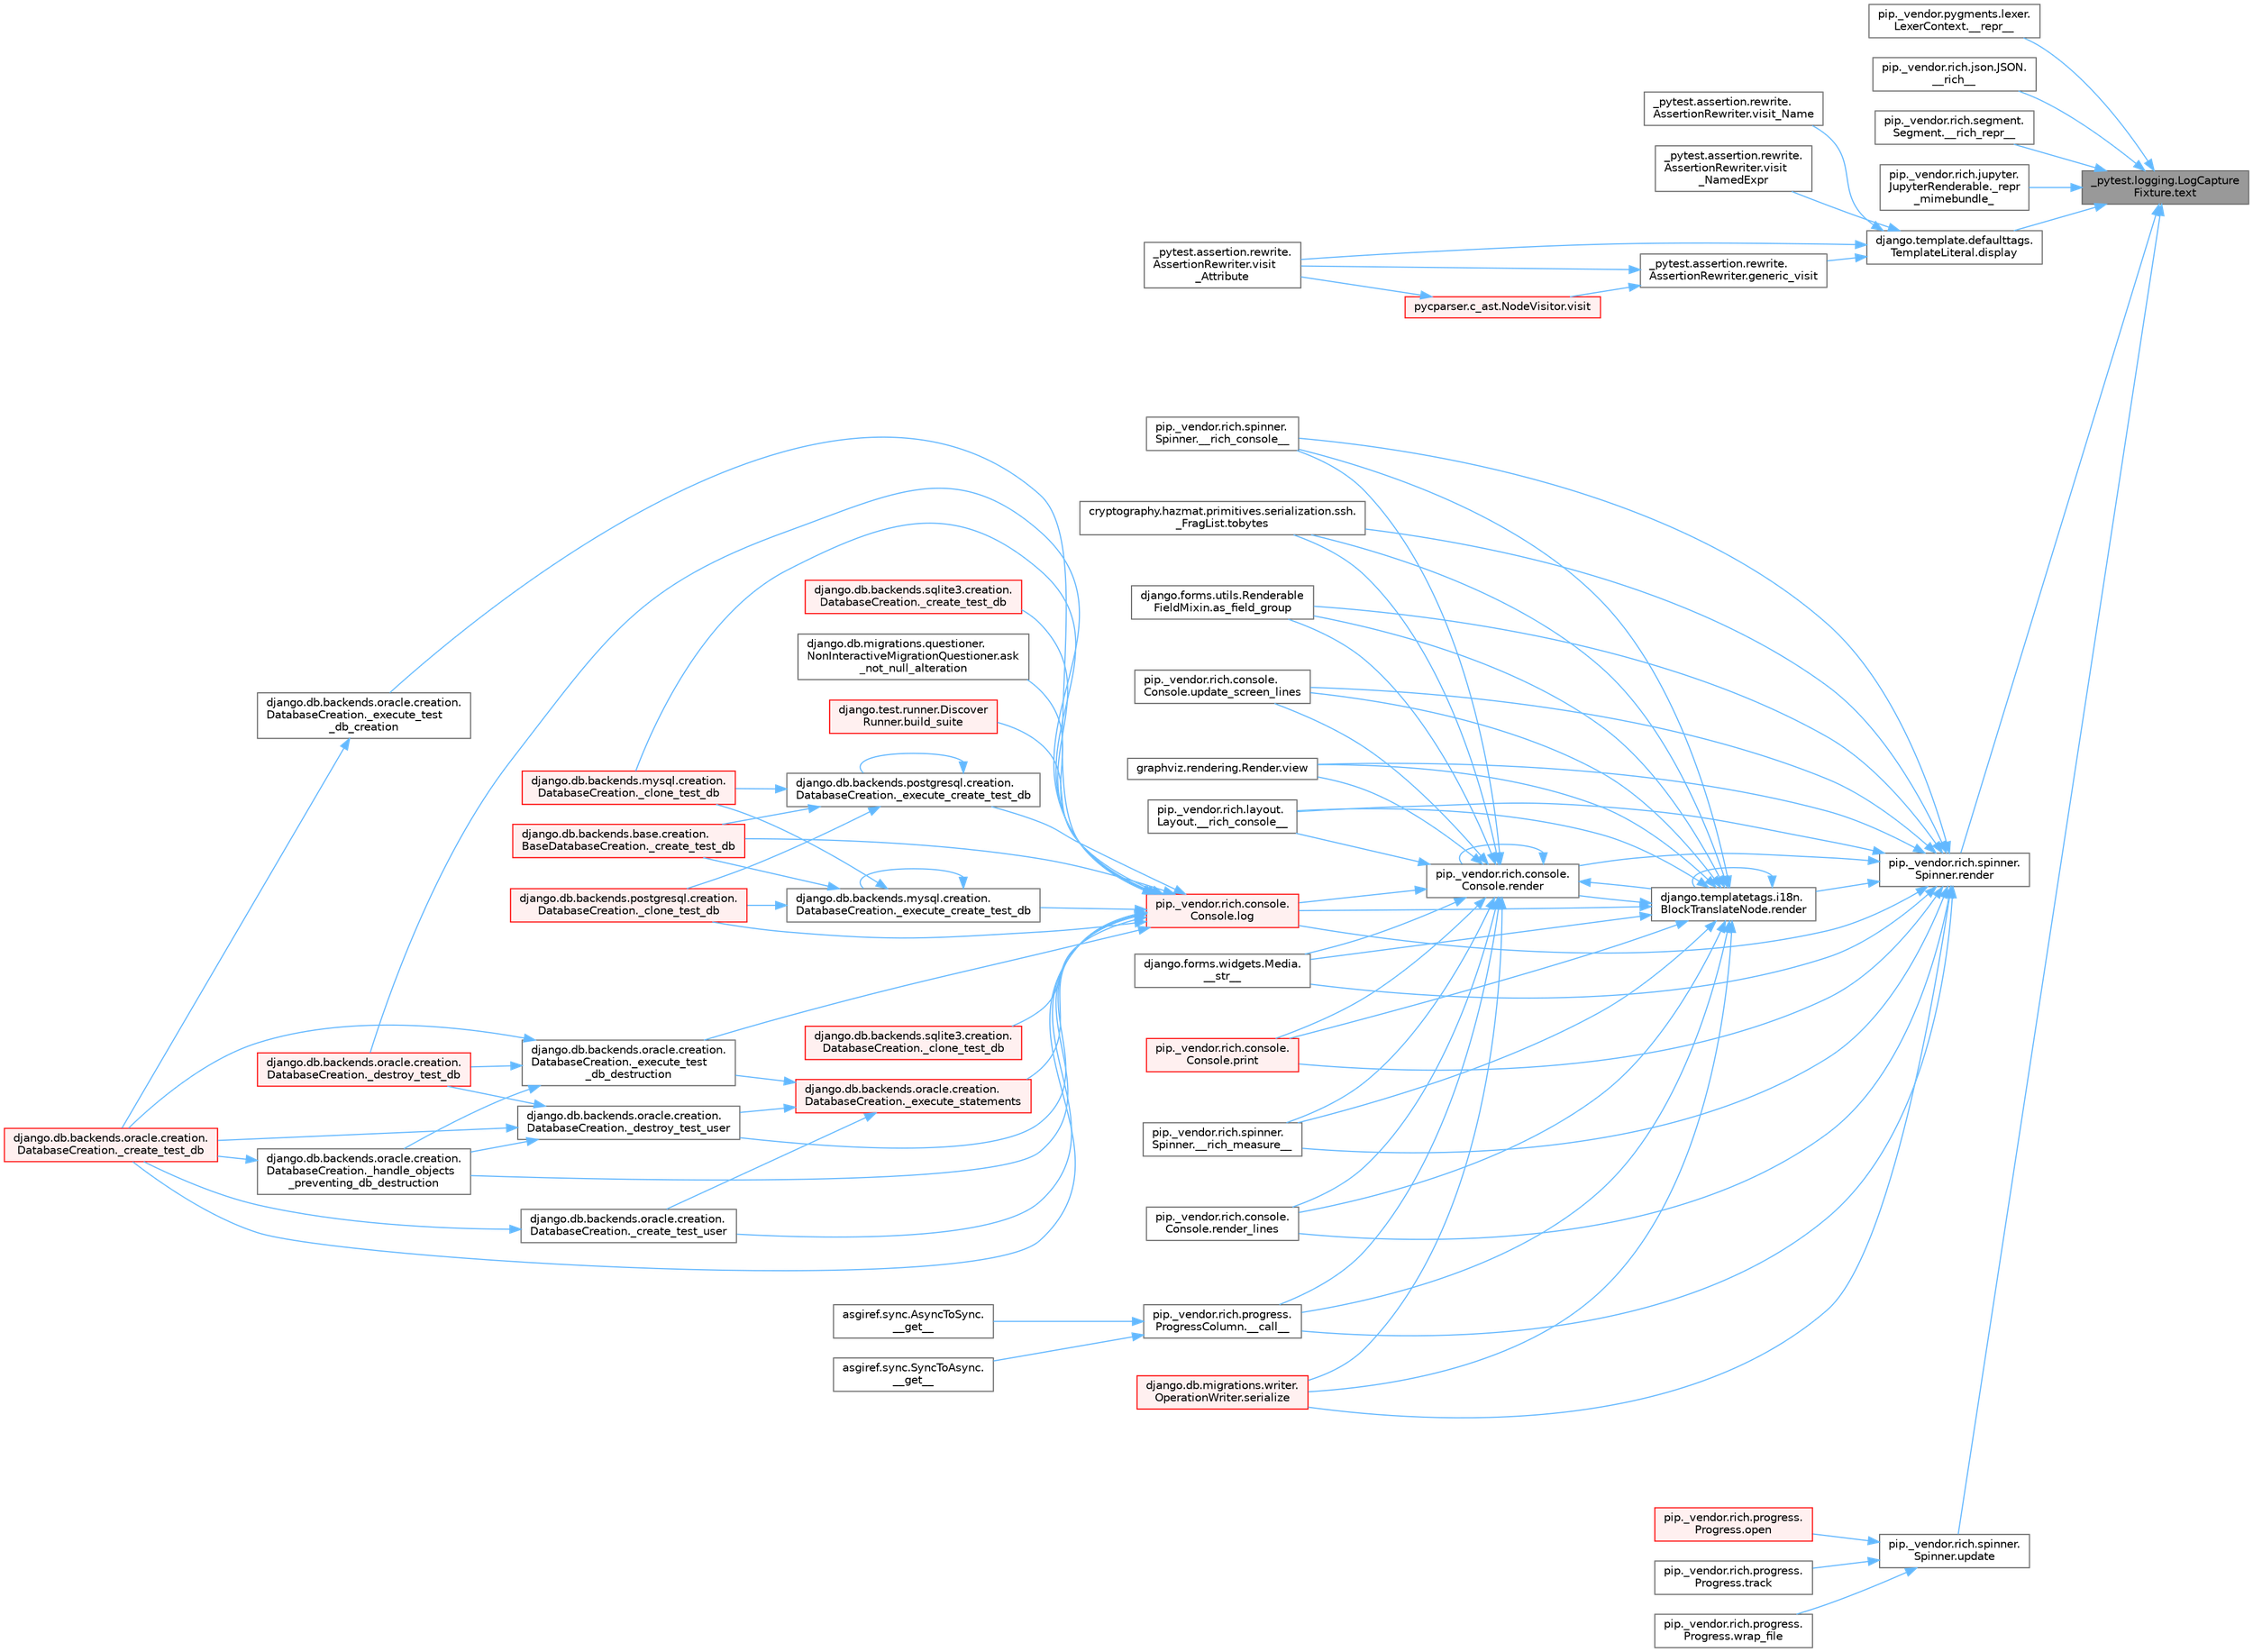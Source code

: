 digraph "_pytest.logging.LogCaptureFixture.text"
{
 // LATEX_PDF_SIZE
  bgcolor="transparent";
  edge [fontname=Helvetica,fontsize=10,labelfontname=Helvetica,labelfontsize=10];
  node [fontname=Helvetica,fontsize=10,shape=box,height=0.2,width=0.4];
  rankdir="RL";
  Node1 [id="Node000001",label="_pytest.logging.LogCapture\lFixture.text",height=0.2,width=0.4,color="gray40", fillcolor="grey60", style="filled", fontcolor="black",tooltip=" "];
  Node1 -> Node2 [id="edge1_Node000001_Node000002",dir="back",color="steelblue1",style="solid",tooltip=" "];
  Node2 [id="Node000002",label="pip._vendor.pygments.lexer.\lLexerContext.__repr__",height=0.2,width=0.4,color="grey40", fillcolor="white", style="filled",URL="$classpip_1_1__vendor_1_1pygments_1_1lexer_1_1_lexer_context.html#ac7f96333a4908e82c6a05869a6af0bef",tooltip=" "];
  Node1 -> Node3 [id="edge2_Node000001_Node000003",dir="back",color="steelblue1",style="solid",tooltip=" "];
  Node3 [id="Node000003",label="pip._vendor.rich.json.JSON.\l__rich__",height=0.2,width=0.4,color="grey40", fillcolor="white", style="filled",URL="$classpip_1_1__vendor_1_1rich_1_1json_1_1_j_s_o_n.html#a15d567e52442743450bd483bf9070fa6",tooltip=" "];
  Node1 -> Node4 [id="edge3_Node000001_Node000004",dir="back",color="steelblue1",style="solid",tooltip=" "];
  Node4 [id="Node000004",label="pip._vendor.rich.segment.\lSegment.__rich_repr__",height=0.2,width=0.4,color="grey40", fillcolor="white", style="filled",URL="$classpip_1_1__vendor_1_1rich_1_1segment_1_1_segment.html#a74fd1384097a81b6f59516eaa0aa948e",tooltip=" "];
  Node1 -> Node5 [id="edge4_Node000001_Node000005",dir="back",color="steelblue1",style="solid",tooltip=" "];
  Node5 [id="Node000005",label="pip._vendor.rich.jupyter.\lJupyterRenderable._repr\l_mimebundle_",height=0.2,width=0.4,color="grey40", fillcolor="white", style="filled",URL="$classpip_1_1__vendor_1_1rich_1_1jupyter_1_1_jupyter_renderable.html#acd089771761417ac30b66a2e5d5b8c76",tooltip=" "];
  Node1 -> Node6 [id="edge5_Node000001_Node000006",dir="back",color="steelblue1",style="solid",tooltip=" "];
  Node6 [id="Node000006",label="django.template.defaulttags.\lTemplateLiteral.display",height=0.2,width=0.4,color="grey40", fillcolor="white", style="filled",URL="$classdjango_1_1template_1_1defaulttags_1_1_template_literal.html#a264afb99c2e0af0725d2663921000714",tooltip=" "];
  Node6 -> Node7 [id="edge6_Node000006_Node000007",dir="back",color="steelblue1",style="solid",tooltip=" "];
  Node7 [id="Node000007",label="_pytest.assertion.rewrite.\lAssertionRewriter.generic_visit",height=0.2,width=0.4,color="grey40", fillcolor="white", style="filled",URL="$class__pytest_1_1assertion_1_1rewrite_1_1_assertion_rewriter.html#a3ed64b7f1f539985e2266ce47ac67230",tooltip=" "];
  Node7 -> Node8 [id="edge7_Node000007_Node000008",dir="back",color="steelblue1",style="solid",tooltip=" "];
  Node8 [id="Node000008",label="pycparser.c_ast.NodeVisitor.visit",height=0.2,width=0.4,color="red", fillcolor="#FFF0F0", style="filled",URL="$classpycparser_1_1c__ast_1_1_node_visitor.html#aee069cab7dda89d942b7f0ef2e3c65a3",tooltip=" "];
  Node8 -> Node2015 [id="edge8_Node000008_Node002015",dir="back",color="steelblue1",style="solid",tooltip=" "];
  Node2015 [id="Node002015",label="_pytest.assertion.rewrite.\lAssertionRewriter.visit\l_Attribute",height=0.2,width=0.4,color="grey40", fillcolor="white", style="filled",URL="$class__pytest_1_1assertion_1_1rewrite_1_1_assertion_rewriter.html#a88d1eb4b76907b355d80546eb997e148",tooltip=" "];
  Node7 -> Node2015 [id="edge9_Node000007_Node002015",dir="back",color="steelblue1",style="solid",tooltip=" "];
  Node6 -> Node2015 [id="edge10_Node000006_Node002015",dir="back",color="steelblue1",style="solid",tooltip=" "];
  Node6 -> Node2016 [id="edge11_Node000006_Node002016",dir="back",color="steelblue1",style="solid",tooltip=" "];
  Node2016 [id="Node002016",label="_pytest.assertion.rewrite.\lAssertionRewriter.visit_Name",height=0.2,width=0.4,color="grey40", fillcolor="white", style="filled",URL="$class__pytest_1_1assertion_1_1rewrite_1_1_assertion_rewriter.html#a6f248aa0aabce44f2af98df497c80a71",tooltip=" "];
  Node6 -> Node2017 [id="edge12_Node000006_Node002017",dir="back",color="steelblue1",style="solid",tooltip=" "];
  Node2017 [id="Node002017",label="_pytest.assertion.rewrite.\lAssertionRewriter.visit\l_NamedExpr",height=0.2,width=0.4,color="grey40", fillcolor="white", style="filled",URL="$class__pytest_1_1assertion_1_1rewrite_1_1_assertion_rewriter.html#ac2e0bcfdad494235665cfaea223e52f1",tooltip=" "];
  Node1 -> Node3184 [id="edge13_Node000001_Node003184",dir="back",color="steelblue1",style="solid",tooltip=" "];
  Node3184 [id="Node003184",label="pip._vendor.rich.spinner.\lSpinner.render",height=0.2,width=0.4,color="grey40", fillcolor="white", style="filled",URL="$classpip_1_1__vendor_1_1rich_1_1spinner_1_1_spinner.html#abf8159ee5046fdfc4accdabf744eeb52",tooltip=" "];
  Node3184 -> Node428 [id="edge14_Node003184_Node000428",dir="back",color="steelblue1",style="solid",tooltip=" "];
  Node428 [id="Node000428",label="pip._vendor.rich.progress.\lProgressColumn.__call__",height=0.2,width=0.4,color="grey40", fillcolor="white", style="filled",URL="$classpip_1_1__vendor_1_1rich_1_1progress_1_1_progress_column.html#ae0c399be74222f949edb0fa5324cf6ea",tooltip=" "];
  Node428 -> Node74 [id="edge15_Node000428_Node000074",dir="back",color="steelblue1",style="solid",tooltip=" "];
  Node74 [id="Node000074",label="asgiref.sync.AsyncToSync.\l__get__",height=0.2,width=0.4,color="grey40", fillcolor="white", style="filled",URL="$classasgiref_1_1sync_1_1_async_to_sync.html#a23e9ef7a73da98dad9e3f4e65846969b",tooltip=" "];
  Node428 -> Node75 [id="edge16_Node000428_Node000075",dir="back",color="steelblue1",style="solid",tooltip=" "];
  Node75 [id="Node000075",label="asgiref.sync.SyncToAsync.\l__get__",height=0.2,width=0.4,color="grey40", fillcolor="white", style="filled",URL="$classasgiref_1_1sync_1_1_sync_to_async.html#aebdfbe3f01079a529fd2f39810597381",tooltip=" "];
  Node3184 -> Node429 [id="edge17_Node003184_Node000429",dir="back",color="steelblue1",style="solid",tooltip=" "];
  Node429 [id="Node000429",label="pip._vendor.rich.layout.\lLayout.__rich_console__",height=0.2,width=0.4,color="grey40", fillcolor="white", style="filled",URL="$classpip_1_1__vendor_1_1rich_1_1layout_1_1_layout.html#ac39cb3d17d2b0324ee1b0dada41a3ebd",tooltip=" "];
  Node3184 -> Node430 [id="edge18_Node003184_Node000430",dir="back",color="steelblue1",style="solid",tooltip=" "];
  Node430 [id="Node000430",label="pip._vendor.rich.spinner.\lSpinner.__rich_console__",height=0.2,width=0.4,color="grey40", fillcolor="white", style="filled",URL="$classpip_1_1__vendor_1_1rich_1_1spinner_1_1_spinner.html#a6883d8dced19ac48d4dfc74f776357fd",tooltip=" "];
  Node3184 -> Node431 [id="edge19_Node003184_Node000431",dir="back",color="steelblue1",style="solid",tooltip=" "];
  Node431 [id="Node000431",label="pip._vendor.rich.spinner.\lSpinner.__rich_measure__",height=0.2,width=0.4,color="grey40", fillcolor="white", style="filled",URL="$classpip_1_1__vendor_1_1rich_1_1spinner_1_1_spinner.html#a89745682c823c44a31bae8e8d07869f5",tooltip=" "];
  Node3184 -> Node432 [id="edge20_Node003184_Node000432",dir="back",color="steelblue1",style="solid",tooltip=" "];
  Node432 [id="Node000432",label="django.forms.widgets.Media.\l__str__",height=0.2,width=0.4,color="grey40", fillcolor="white", style="filled",URL="$classdjango_1_1forms_1_1widgets_1_1_media.html#ae1651710548a7d9f14f036d035012d21",tooltip=" "];
  Node3184 -> Node433 [id="edge21_Node003184_Node000433",dir="back",color="steelblue1",style="solid",tooltip=" "];
  Node433 [id="Node000433",label="django.forms.utils.Renderable\lFieldMixin.as_field_group",height=0.2,width=0.4,color="grey40", fillcolor="white", style="filled",URL="$classdjango_1_1forms_1_1utils_1_1_renderable_field_mixin.html#a1e9a1b4f790ea694431554267fd5d74c",tooltip=" "];
  Node3184 -> Node434 [id="edge22_Node003184_Node000434",dir="back",color="steelblue1",style="solid",tooltip=" "];
  Node434 [id="Node000434",label="pip._vendor.rich.console.\lConsole.log",height=0.2,width=0.4,color="red", fillcolor="#FFF0F0", style="filled",URL="$classpip_1_1__vendor_1_1rich_1_1console_1_1_console.html#af9c77e39f9413fc2b134c60cfa23b0f1",tooltip=" "];
  Node434 -> Node435 [id="edge23_Node000434_Node000435",dir="back",color="steelblue1",style="solid",tooltip=" "];
  Node435 [id="Node000435",label="django.db.backends.mysql.creation.\lDatabaseCreation._clone_test_db",height=0.2,width=0.4,color="red", fillcolor="#FFF0F0", style="filled",URL="$classdjango_1_1db_1_1backends_1_1mysql_1_1creation_1_1_database_creation.html#ab4d99b6a9b6a81141d0fba9440d91619",tooltip=" "];
  Node434 -> Node437 [id="edge24_Node000434_Node000437",dir="back",color="steelblue1",style="solid",tooltip=" "];
  Node437 [id="Node000437",label="django.db.backends.postgresql.creation.\lDatabaseCreation._clone_test_db",height=0.2,width=0.4,color="red", fillcolor="#FFF0F0", style="filled",URL="$classdjango_1_1db_1_1backends_1_1postgresql_1_1creation_1_1_database_creation.html#ab57e8a2ba94a8a4888fd435036b4c322",tooltip=" "];
  Node434 -> Node438 [id="edge25_Node000434_Node000438",dir="back",color="steelblue1",style="solid",tooltip=" "];
  Node438 [id="Node000438",label="django.db.backends.sqlite3.creation.\lDatabaseCreation._clone_test_db",height=0.2,width=0.4,color="red", fillcolor="#FFF0F0", style="filled",URL="$classdjango_1_1db_1_1backends_1_1sqlite3_1_1creation_1_1_database_creation.html#a43a28bd11187e2b0677fd0be7643387b",tooltip=" "];
  Node434 -> Node439 [id="edge26_Node000434_Node000439",dir="back",color="steelblue1",style="solid",tooltip=" "];
  Node439 [id="Node000439",label="django.db.backends.base.creation.\lBaseDatabaseCreation._create_test_db",height=0.2,width=0.4,color="red", fillcolor="#FFF0F0", style="filled",URL="$classdjango_1_1db_1_1backends_1_1base_1_1creation_1_1_base_database_creation.html#a3782aff49b95503af2f0e518a10dc22d",tooltip=" "];
  Node434 -> Node441 [id="edge27_Node000434_Node000441",dir="back",color="steelblue1",style="solid",tooltip=" "];
  Node441 [id="Node000441",label="django.db.backends.oracle.creation.\lDatabaseCreation._create_test_db",height=0.2,width=0.4,color="red", fillcolor="#FFF0F0", style="filled",URL="$classdjango_1_1db_1_1backends_1_1oracle_1_1creation_1_1_database_creation.html#aea03f2099a0f6691226755c6b60c133f",tooltip=" "];
  Node434 -> Node442 [id="edge28_Node000434_Node000442",dir="back",color="steelblue1",style="solid",tooltip=" "];
  Node442 [id="Node000442",label="django.db.backends.sqlite3.creation.\lDatabaseCreation._create_test_db",height=0.2,width=0.4,color="red", fillcolor="#FFF0F0", style="filled",URL="$classdjango_1_1db_1_1backends_1_1sqlite3_1_1creation_1_1_database_creation.html#a67d2c057a1e604f78b379e63cd6bff28",tooltip=" "];
  Node434 -> Node443 [id="edge29_Node000434_Node000443",dir="back",color="steelblue1",style="solid",tooltip=" "];
  Node443 [id="Node000443",label="django.db.backends.oracle.creation.\lDatabaseCreation._create_test_user",height=0.2,width=0.4,color="grey40", fillcolor="white", style="filled",URL="$classdjango_1_1db_1_1backends_1_1oracle_1_1creation_1_1_database_creation.html#a59ea754a7f0af2c6d24086c033e1a0dd",tooltip=" "];
  Node443 -> Node441 [id="edge30_Node000443_Node000441",dir="back",color="steelblue1",style="solid",tooltip=" "];
  Node434 -> Node444 [id="edge31_Node000434_Node000444",dir="back",color="steelblue1",style="solid",tooltip=" "];
  Node444 [id="Node000444",label="django.db.backends.oracle.creation.\lDatabaseCreation._destroy_test_db",height=0.2,width=0.4,color="red", fillcolor="#FFF0F0", style="filled",URL="$classdjango_1_1db_1_1backends_1_1oracle_1_1creation_1_1_database_creation.html#a08dd28500eb796fba820014d705845e1",tooltip=" "];
  Node434 -> Node446 [id="edge32_Node000434_Node000446",dir="back",color="steelblue1",style="solid",tooltip=" "];
  Node446 [id="Node000446",label="django.db.backends.oracle.creation.\lDatabaseCreation._destroy_test_user",height=0.2,width=0.4,color="grey40", fillcolor="white", style="filled",URL="$classdjango_1_1db_1_1backends_1_1oracle_1_1creation_1_1_database_creation.html#ac5b566d811b2dcccb9c6c125486ec8b9",tooltip=" "];
  Node446 -> Node441 [id="edge33_Node000446_Node000441",dir="back",color="steelblue1",style="solid",tooltip=" "];
  Node446 -> Node444 [id="edge34_Node000446_Node000444",dir="back",color="steelblue1",style="solid",tooltip=" "];
  Node446 -> Node447 [id="edge35_Node000446_Node000447",dir="back",color="steelblue1",style="solid",tooltip=" "];
  Node447 [id="Node000447",label="django.db.backends.oracle.creation.\lDatabaseCreation._handle_objects\l_preventing_db_destruction",height=0.2,width=0.4,color="grey40", fillcolor="white", style="filled",URL="$classdjango_1_1db_1_1backends_1_1oracle_1_1creation_1_1_database_creation.html#a1c37c804f0a89dbadda5bc9fd5b601af",tooltip=" "];
  Node447 -> Node441 [id="edge36_Node000447_Node000441",dir="back",color="steelblue1",style="solid",tooltip=" "];
  Node434 -> Node448 [id="edge37_Node000434_Node000448",dir="back",color="steelblue1",style="solid",tooltip=" "];
  Node448 [id="Node000448",label="django.db.backends.mysql.creation.\lDatabaseCreation._execute_create_test_db",height=0.2,width=0.4,color="grey40", fillcolor="white", style="filled",URL="$classdjango_1_1db_1_1backends_1_1mysql_1_1creation_1_1_database_creation.html#ab42ab74c9087be175aad845aec9d4160",tooltip=" "];
  Node448 -> Node435 [id="edge38_Node000448_Node000435",dir="back",color="steelblue1",style="solid",tooltip=" "];
  Node448 -> Node437 [id="edge39_Node000448_Node000437",dir="back",color="steelblue1",style="solid",tooltip=" "];
  Node448 -> Node439 [id="edge40_Node000448_Node000439",dir="back",color="steelblue1",style="solid",tooltip=" "];
  Node448 -> Node448 [id="edge41_Node000448_Node000448",dir="back",color="steelblue1",style="solid",tooltip=" "];
  Node434 -> Node449 [id="edge42_Node000434_Node000449",dir="back",color="steelblue1",style="solid",tooltip=" "];
  Node449 [id="Node000449",label="django.db.backends.postgresql.creation.\lDatabaseCreation._execute_create_test_db",height=0.2,width=0.4,color="grey40", fillcolor="white", style="filled",URL="$classdjango_1_1db_1_1backends_1_1postgresql_1_1creation_1_1_database_creation.html#a8c9e9502a3370ff7f46e7982b1ace1ec",tooltip=" "];
  Node449 -> Node435 [id="edge43_Node000449_Node000435",dir="back",color="steelblue1",style="solid",tooltip=" "];
  Node449 -> Node437 [id="edge44_Node000449_Node000437",dir="back",color="steelblue1",style="solid",tooltip=" "];
  Node449 -> Node439 [id="edge45_Node000449_Node000439",dir="back",color="steelblue1",style="solid",tooltip=" "];
  Node449 -> Node449 [id="edge46_Node000449_Node000449",dir="back",color="steelblue1",style="solid",tooltip=" "];
  Node434 -> Node450 [id="edge47_Node000434_Node000450",dir="back",color="steelblue1",style="solid",tooltip=" "];
  Node450 [id="Node000450",label="django.db.backends.oracle.creation.\lDatabaseCreation._execute_statements",height=0.2,width=0.4,color="red", fillcolor="#FFF0F0", style="filled",URL="$classdjango_1_1db_1_1backends_1_1oracle_1_1creation_1_1_database_creation.html#a40f0a887cb7b18753bb057b12ede6de5",tooltip=" "];
  Node450 -> Node443 [id="edge48_Node000450_Node000443",dir="back",color="steelblue1",style="solid",tooltip=" "];
  Node450 -> Node446 [id="edge49_Node000450_Node000446",dir="back",color="steelblue1",style="solid",tooltip=" "];
  Node450 -> Node453 [id="edge50_Node000450_Node000453",dir="back",color="steelblue1",style="solid",tooltip=" "];
  Node453 [id="Node000453",label="django.db.backends.oracle.creation.\lDatabaseCreation._execute_test\l_db_destruction",height=0.2,width=0.4,color="grey40", fillcolor="white", style="filled",URL="$classdjango_1_1db_1_1backends_1_1oracle_1_1creation_1_1_database_creation.html#a122c68cb1495e4c1a5c9c6a8f61ea46f",tooltip=" "];
  Node453 -> Node441 [id="edge51_Node000453_Node000441",dir="back",color="steelblue1",style="solid",tooltip=" "];
  Node453 -> Node444 [id="edge52_Node000453_Node000444",dir="back",color="steelblue1",style="solid",tooltip=" "];
  Node453 -> Node447 [id="edge53_Node000453_Node000447",dir="back",color="steelblue1",style="solid",tooltip=" "];
  Node434 -> Node452 [id="edge54_Node000434_Node000452",dir="back",color="steelblue1",style="solid",tooltip=" "];
  Node452 [id="Node000452",label="django.db.backends.oracle.creation.\lDatabaseCreation._execute_test\l_db_creation",height=0.2,width=0.4,color="grey40", fillcolor="white", style="filled",URL="$classdjango_1_1db_1_1backends_1_1oracle_1_1creation_1_1_database_creation.html#a66d037f8286d396a98cf6ad2a5b9f25f",tooltip=" "];
  Node452 -> Node441 [id="edge55_Node000452_Node000441",dir="back",color="steelblue1",style="solid",tooltip=" "];
  Node434 -> Node453 [id="edge56_Node000434_Node000453",dir="back",color="steelblue1",style="solid",tooltip=" "];
  Node434 -> Node447 [id="edge57_Node000434_Node000447",dir="back",color="steelblue1",style="solid",tooltip=" "];
  Node434 -> Node454 [id="edge58_Node000434_Node000454",dir="back",color="steelblue1",style="solid",tooltip=" "];
  Node454 [id="Node000454",label="django.db.migrations.questioner.\lNonInteractiveMigrationQuestioner.ask\l_not_null_alteration",height=0.2,width=0.4,color="grey40", fillcolor="white", style="filled",URL="$classdjango_1_1db_1_1migrations_1_1questioner_1_1_non_interactive_migration_questioner.html#a8e2e9dcddaff9a58581a3bdfbc87136f",tooltip=" "];
  Node434 -> Node455 [id="edge59_Node000434_Node000455",dir="back",color="steelblue1",style="solid",tooltip=" "];
  Node455 [id="Node000455",label="django.test.runner.Discover\lRunner.build_suite",height=0.2,width=0.4,color="red", fillcolor="#FFF0F0", style="filled",URL="$classdjango_1_1test_1_1runner_1_1_discover_runner.html#a59c1b9e138786179fdbfce3ab15bf2c8",tooltip=" "];
  Node3184 -> Node591 [id="edge60_Node003184_Node000591",dir="back",color="steelblue1",style="solid",tooltip=" "];
  Node591 [id="Node000591",label="pip._vendor.rich.console.\lConsole.print",height=0.2,width=0.4,color="red", fillcolor="#FFF0F0", style="filled",URL="$classpip_1_1__vendor_1_1rich_1_1console_1_1_console.html#af954370cdbb49236b597f2c11064549d",tooltip=" "];
  Node3184 -> Node885 [id="edge61_Node003184_Node000885",dir="back",color="steelblue1",style="solid",tooltip=" "];
  Node885 [id="Node000885",label="django.templatetags.i18n.\lBlockTranslateNode.render",height=0.2,width=0.4,color="grey40", fillcolor="white", style="filled",URL="$classdjango_1_1templatetags_1_1i18n_1_1_block_translate_node.html#aaf05bebfd02c1c4b676387ada0357832",tooltip=" "];
  Node885 -> Node428 [id="edge62_Node000885_Node000428",dir="back",color="steelblue1",style="solid",tooltip=" "];
  Node885 -> Node429 [id="edge63_Node000885_Node000429",dir="back",color="steelblue1",style="solid",tooltip=" "];
  Node885 -> Node430 [id="edge64_Node000885_Node000430",dir="back",color="steelblue1",style="solid",tooltip=" "];
  Node885 -> Node431 [id="edge65_Node000885_Node000431",dir="back",color="steelblue1",style="solid",tooltip=" "];
  Node885 -> Node432 [id="edge66_Node000885_Node000432",dir="back",color="steelblue1",style="solid",tooltip=" "];
  Node885 -> Node433 [id="edge67_Node000885_Node000433",dir="back",color="steelblue1",style="solid",tooltip=" "];
  Node885 -> Node434 [id="edge68_Node000885_Node000434",dir="back",color="steelblue1",style="solid",tooltip=" "];
  Node885 -> Node591 [id="edge69_Node000885_Node000591",dir="back",color="steelblue1",style="solid",tooltip=" "];
  Node885 -> Node885 [id="edge70_Node000885_Node000885",dir="back",color="steelblue1",style="solid",tooltip=" "];
  Node885 -> Node886 [id="edge71_Node000885_Node000886",dir="back",color="steelblue1",style="solid",tooltip=" "];
  Node886 [id="Node000886",label="pip._vendor.rich.console.\lConsole.render",height=0.2,width=0.4,color="grey40", fillcolor="white", style="filled",URL="$classpip_1_1__vendor_1_1rich_1_1console_1_1_console.html#a9551b8254c573105adde80622393a938",tooltip=" "];
  Node886 -> Node428 [id="edge72_Node000886_Node000428",dir="back",color="steelblue1",style="solid",tooltip=" "];
  Node886 -> Node429 [id="edge73_Node000886_Node000429",dir="back",color="steelblue1",style="solid",tooltip=" "];
  Node886 -> Node430 [id="edge74_Node000886_Node000430",dir="back",color="steelblue1",style="solid",tooltip=" "];
  Node886 -> Node431 [id="edge75_Node000886_Node000431",dir="back",color="steelblue1",style="solid",tooltip=" "];
  Node886 -> Node432 [id="edge76_Node000886_Node000432",dir="back",color="steelblue1",style="solid",tooltip=" "];
  Node886 -> Node433 [id="edge77_Node000886_Node000433",dir="back",color="steelblue1",style="solid",tooltip=" "];
  Node886 -> Node434 [id="edge78_Node000886_Node000434",dir="back",color="steelblue1",style="solid",tooltip=" "];
  Node886 -> Node591 [id="edge79_Node000886_Node000591",dir="back",color="steelblue1",style="solid",tooltip=" "];
  Node886 -> Node885 [id="edge80_Node000886_Node000885",dir="back",color="steelblue1",style="solid",tooltip=" "];
  Node886 -> Node886 [id="edge81_Node000886_Node000886",dir="back",color="steelblue1",style="solid",tooltip=" "];
  Node886 -> Node887 [id="edge82_Node000886_Node000887",dir="back",color="steelblue1",style="solid",tooltip=" "];
  Node887 [id="Node000887",label="pip._vendor.rich.console.\lConsole.render_lines",height=0.2,width=0.4,color="grey40", fillcolor="white", style="filled",URL="$classpip_1_1__vendor_1_1rich_1_1console_1_1_console.html#a5818808a49db20c5bee6986425f96f14",tooltip=" "];
  Node886 -> Node888 [id="edge83_Node000886_Node000888",dir="back",color="steelblue1",style="solid",tooltip=" "];
  Node888 [id="Node000888",label="django.db.migrations.writer.\lOperationWriter.serialize",height=0.2,width=0.4,color="red", fillcolor="#FFF0F0", style="filled",URL="$classdjango_1_1db_1_1migrations_1_1writer_1_1_operation_writer.html#a866e8d13e1c54a35d74e9a6b0383b2f8",tooltip=" "];
  Node886 -> Node1256 [id="edge84_Node000886_Node001256",dir="back",color="steelblue1",style="solid",tooltip=" "];
  Node1256 [id="Node001256",label="cryptography.hazmat.primitives.serialization.ssh.\l_FragList.tobytes",height=0.2,width=0.4,color="grey40", fillcolor="white", style="filled",URL="$classcryptography_1_1hazmat_1_1primitives_1_1serialization_1_1ssh_1_1___frag_list.html#a195dd4e7c741624829a13af53fa3de38",tooltip=" "];
  Node886 -> Node1257 [id="edge85_Node000886_Node001257",dir="back",color="steelblue1",style="solid",tooltip=" "];
  Node1257 [id="Node001257",label="pip._vendor.rich.console.\lConsole.update_screen_lines",height=0.2,width=0.4,color="grey40", fillcolor="white", style="filled",URL="$classpip_1_1__vendor_1_1rich_1_1console_1_1_console.html#a21cfe5af86ec7533f23d45fe2969817e",tooltip=" "];
  Node886 -> Node1258 [id="edge86_Node000886_Node001258",dir="back",color="steelblue1",style="solid",tooltip=" "];
  Node1258 [id="Node001258",label="graphviz.rendering.Render.view",height=0.2,width=0.4,color="grey40", fillcolor="white", style="filled",URL="$classgraphviz_1_1rendering_1_1_render.html#a53169c422996b9a7e92b5580c13914e2",tooltip=" "];
  Node885 -> Node887 [id="edge87_Node000885_Node000887",dir="back",color="steelblue1",style="solid",tooltip=" "];
  Node885 -> Node888 [id="edge88_Node000885_Node000888",dir="back",color="steelblue1",style="solid",tooltip=" "];
  Node885 -> Node1256 [id="edge89_Node000885_Node001256",dir="back",color="steelblue1",style="solid",tooltip=" "];
  Node885 -> Node1257 [id="edge90_Node000885_Node001257",dir="back",color="steelblue1",style="solid",tooltip=" "];
  Node885 -> Node1258 [id="edge91_Node000885_Node001258",dir="back",color="steelblue1",style="solid",tooltip=" "];
  Node3184 -> Node886 [id="edge92_Node003184_Node000886",dir="back",color="steelblue1",style="solid",tooltip=" "];
  Node3184 -> Node887 [id="edge93_Node003184_Node000887",dir="back",color="steelblue1",style="solid",tooltip=" "];
  Node3184 -> Node888 [id="edge94_Node003184_Node000888",dir="back",color="steelblue1",style="solid",tooltip=" "];
  Node3184 -> Node1256 [id="edge95_Node003184_Node001256",dir="back",color="steelblue1",style="solid",tooltip=" "];
  Node3184 -> Node1257 [id="edge96_Node003184_Node001257",dir="back",color="steelblue1",style="solid",tooltip=" "];
  Node3184 -> Node1258 [id="edge97_Node003184_Node001258",dir="back",color="steelblue1",style="solid",tooltip=" "];
  Node1 -> Node3185 [id="edge98_Node000001_Node003185",dir="back",color="steelblue1",style="solid",tooltip=" "];
  Node3185 [id="Node003185",label="pip._vendor.rich.spinner.\lSpinner.update",height=0.2,width=0.4,color="grey40", fillcolor="white", style="filled",URL="$classpip_1_1__vendor_1_1rich_1_1spinner_1_1_spinner.html#a1bdff2fd55f56cc46b28b5ac3e69051d",tooltip=" "];
  Node3185 -> Node134 [id="edge99_Node003185_Node000134",dir="back",color="steelblue1",style="solid",tooltip=" "];
  Node134 [id="Node000134",label="pip._vendor.rich.progress.\lProgress.open",height=0.2,width=0.4,color="red", fillcolor="#FFF0F0", style="filled",URL="$classpip_1_1__vendor_1_1rich_1_1progress_1_1_progress.html#a204bface9fc63d04e72844b751bcd8e3",tooltip=" "];
  Node3185 -> Node745 [id="edge100_Node003185_Node000745",dir="back",color="steelblue1",style="solid",tooltip=" "];
  Node745 [id="Node000745",label="pip._vendor.rich.progress.\lProgress.track",height=0.2,width=0.4,color="grey40", fillcolor="white", style="filled",URL="$classpip_1_1__vendor_1_1rich_1_1progress_1_1_progress.html#aee9ea5592b98f74ebb5acb76bc499601",tooltip=" "];
  Node3185 -> Node746 [id="edge101_Node003185_Node000746",dir="back",color="steelblue1",style="solid",tooltip=" "];
  Node746 [id="Node000746",label="pip._vendor.rich.progress.\lProgress.wrap_file",height=0.2,width=0.4,color="grey40", fillcolor="white", style="filled",URL="$classpip_1_1__vendor_1_1rich_1_1progress_1_1_progress.html#a53efbf901b66a0000b6d3fd0c53250be",tooltip=" "];
}
